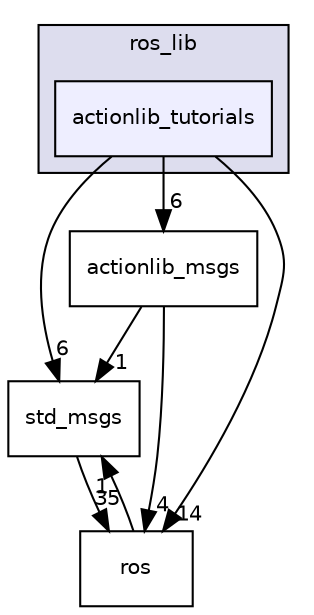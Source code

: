 digraph "actionlib_tutorials" {
  compound=true
  node [ fontsize="10", fontname="Helvetica"];
  edge [ labelfontsize="10", labelfontname="Helvetica"];
  subgraph clusterdir_90717b3c677f611b706863d5c86b90c7 {
    graph [ bgcolor="#ddddee", pencolor="black", label="ros_lib" fontname="Helvetica", fontsize="10", URL="dir_90717b3c677f611b706863d5c86b90c7.html"]
  dir_786ca3762706372391e2577e558c47ab [shape=box, label="actionlib_tutorials", style="filled", fillcolor="#eeeeff", pencolor="black", URL="dir_786ca3762706372391e2577e558c47ab.html"];
  }
  dir_f2816c854eb78437876b58f76ed52aaa [shape=box label="std_msgs" URL="dir_f2816c854eb78437876b58f76ed52aaa.html"];
  dir_493bd94b65b6e76f2f80698607c08c55 [shape=box label="actionlib_msgs" URL="dir_493bd94b65b6e76f2f80698607c08c55.html"];
  dir_74fd674bff593b67d15dde07bcd4f8f8 [shape=box label="ros" URL="dir_74fd674bff593b67d15dde07bcd4f8f8.html"];
  dir_f2816c854eb78437876b58f76ed52aaa->dir_74fd674bff593b67d15dde07bcd4f8f8 [headlabel="35", labeldistance=1.5 headhref="dir_000012_000025.html"];
  dir_493bd94b65b6e76f2f80698607c08c55->dir_f2816c854eb78437876b58f76ed52aaa [headlabel="1", labeldistance=1.5 headhref="dir_000034_000012.html"];
  dir_493bd94b65b6e76f2f80698607c08c55->dir_74fd674bff593b67d15dde07bcd4f8f8 [headlabel="4", labeldistance=1.5 headhref="dir_000034_000025.html"];
  dir_786ca3762706372391e2577e558c47ab->dir_f2816c854eb78437876b58f76ed52aaa [headlabel="6", labeldistance=1.5 headhref="dir_000008_000012.html"];
  dir_786ca3762706372391e2577e558c47ab->dir_493bd94b65b6e76f2f80698607c08c55 [headlabel="6", labeldistance=1.5 headhref="dir_000008_000034.html"];
  dir_786ca3762706372391e2577e558c47ab->dir_74fd674bff593b67d15dde07bcd4f8f8 [headlabel="14", labeldistance=1.5 headhref="dir_000008_000025.html"];
  dir_74fd674bff593b67d15dde07bcd4f8f8->dir_f2816c854eb78437876b58f76ed52aaa [headlabel="1", labeldistance=1.5 headhref="dir_000025_000012.html"];
}
